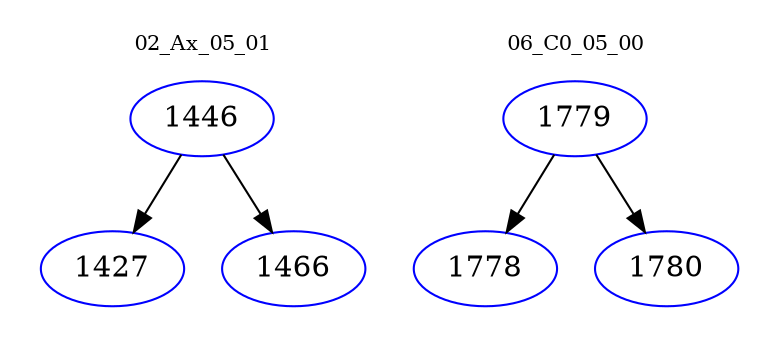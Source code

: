 digraph{
subgraph cluster_0 {
color = white
label = "02_Ax_05_01";
fontsize=10;
T0_1446 [label="1446", color="blue"]
T0_1446 -> T0_1427 [color="black"]
T0_1427 [label="1427", color="blue"]
T0_1446 -> T0_1466 [color="black"]
T0_1466 [label="1466", color="blue"]
}
subgraph cluster_1 {
color = white
label = "06_C0_05_00";
fontsize=10;
T1_1779 [label="1779", color="blue"]
T1_1779 -> T1_1778 [color="black"]
T1_1778 [label="1778", color="blue"]
T1_1779 -> T1_1780 [color="black"]
T1_1780 [label="1780", color="blue"]
}
}
